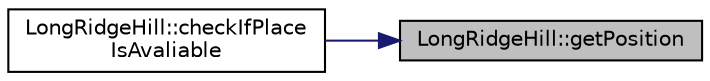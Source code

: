 digraph "LongRidgeHill::getPosition"
{
 // LATEX_PDF_SIZE
  edge [fontname="Helvetica",fontsize="10",labelfontname="Helvetica",labelfontsize="10"];
  node [fontname="Helvetica",fontsize="10",shape=record];
  rankdir="RL";
  Node1 [label="LongRidgeHill::getPosition",height=0.2,width=0.4,color="black", fillcolor="grey75", style="filled", fontcolor="black",tooltip="Funkcja wirtualna pozwalająca na wypisanie położenia przez klasę pochodną."];
  Node1 -> Node2 [dir="back",color="midnightblue",fontsize="10",style="solid",fontname="Helvetica"];
  Node2 [label="LongRidgeHill::checkIfPlace\lIsAvaliable",height=0.2,width=0.4,color="black", fillcolor="white", style="filled",URL="$class_long_ridge_hill.html#adbcc7b7bd0332b1f5990c2d65dcf9d86",tooltip="Funkcja sprawdza czy miejsce zajmowane przez górę, pokrywa sie z okręgiem o parametrach podanych jako..."];
}

